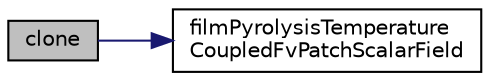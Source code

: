 digraph "clone"
{
  bgcolor="transparent";
  edge [fontname="Helvetica",fontsize="10",labelfontname="Helvetica",labelfontsize="10"];
  node [fontname="Helvetica",fontsize="10",shape=record];
  rankdir="LR";
  Node20 [label="clone",height=0.2,width=0.4,color="black", fillcolor="grey75", style="filled", fontcolor="black"];
  Node20 -> Node21 [color="midnightblue",fontsize="10",style="solid",fontname="Helvetica"];
  Node21 [label="filmPyrolysisTemperature\lCoupledFvPatchScalarField",height=0.2,width=0.4,color="black",URL="$a30061.html#adfa398ad4fd2784d041dbc2813fd06b0",tooltip="Construct from patch and internal field. "];
}
